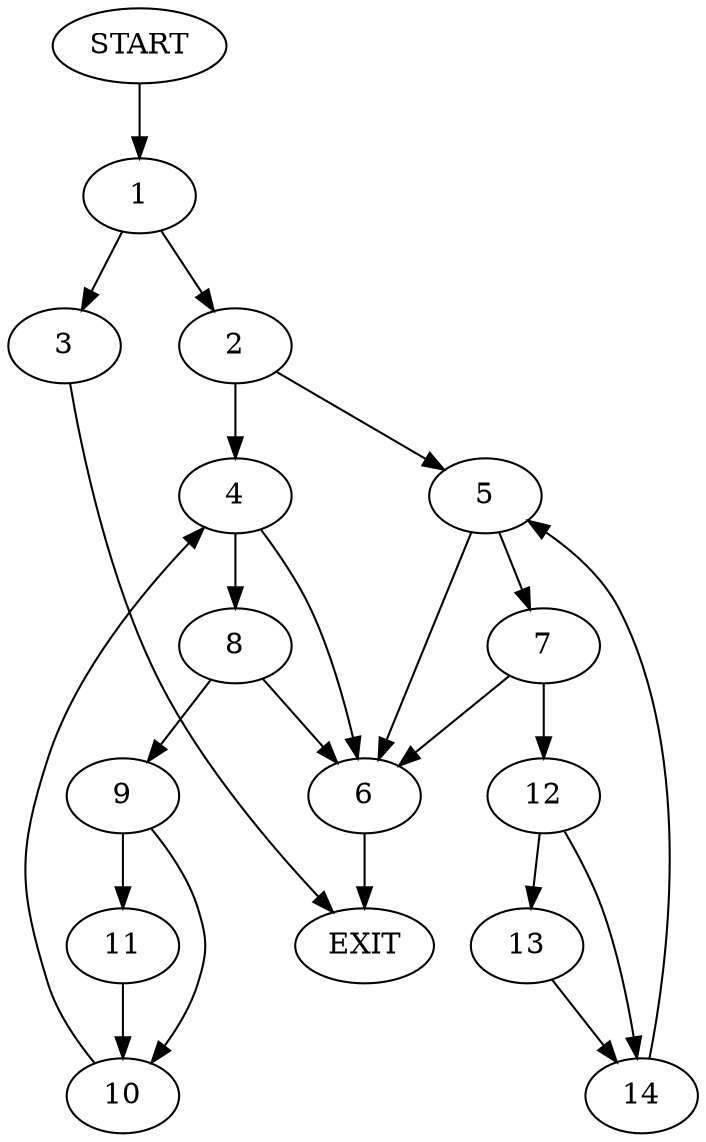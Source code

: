 digraph {
0 [label="START"]
15 [label="EXIT"]
0 -> 1
1 -> 2
1 -> 3
3 -> 15
2 -> 4
2 -> 5
5 -> 6
5 -> 7
4 -> 6
4 -> 8
6 -> 15
8 -> 6
8 -> 9
9 -> 10
9 -> 11
10 -> 4
11 -> 10
7 -> 6
7 -> 12
12 -> 13
12 -> 14
14 -> 5
13 -> 14
}
